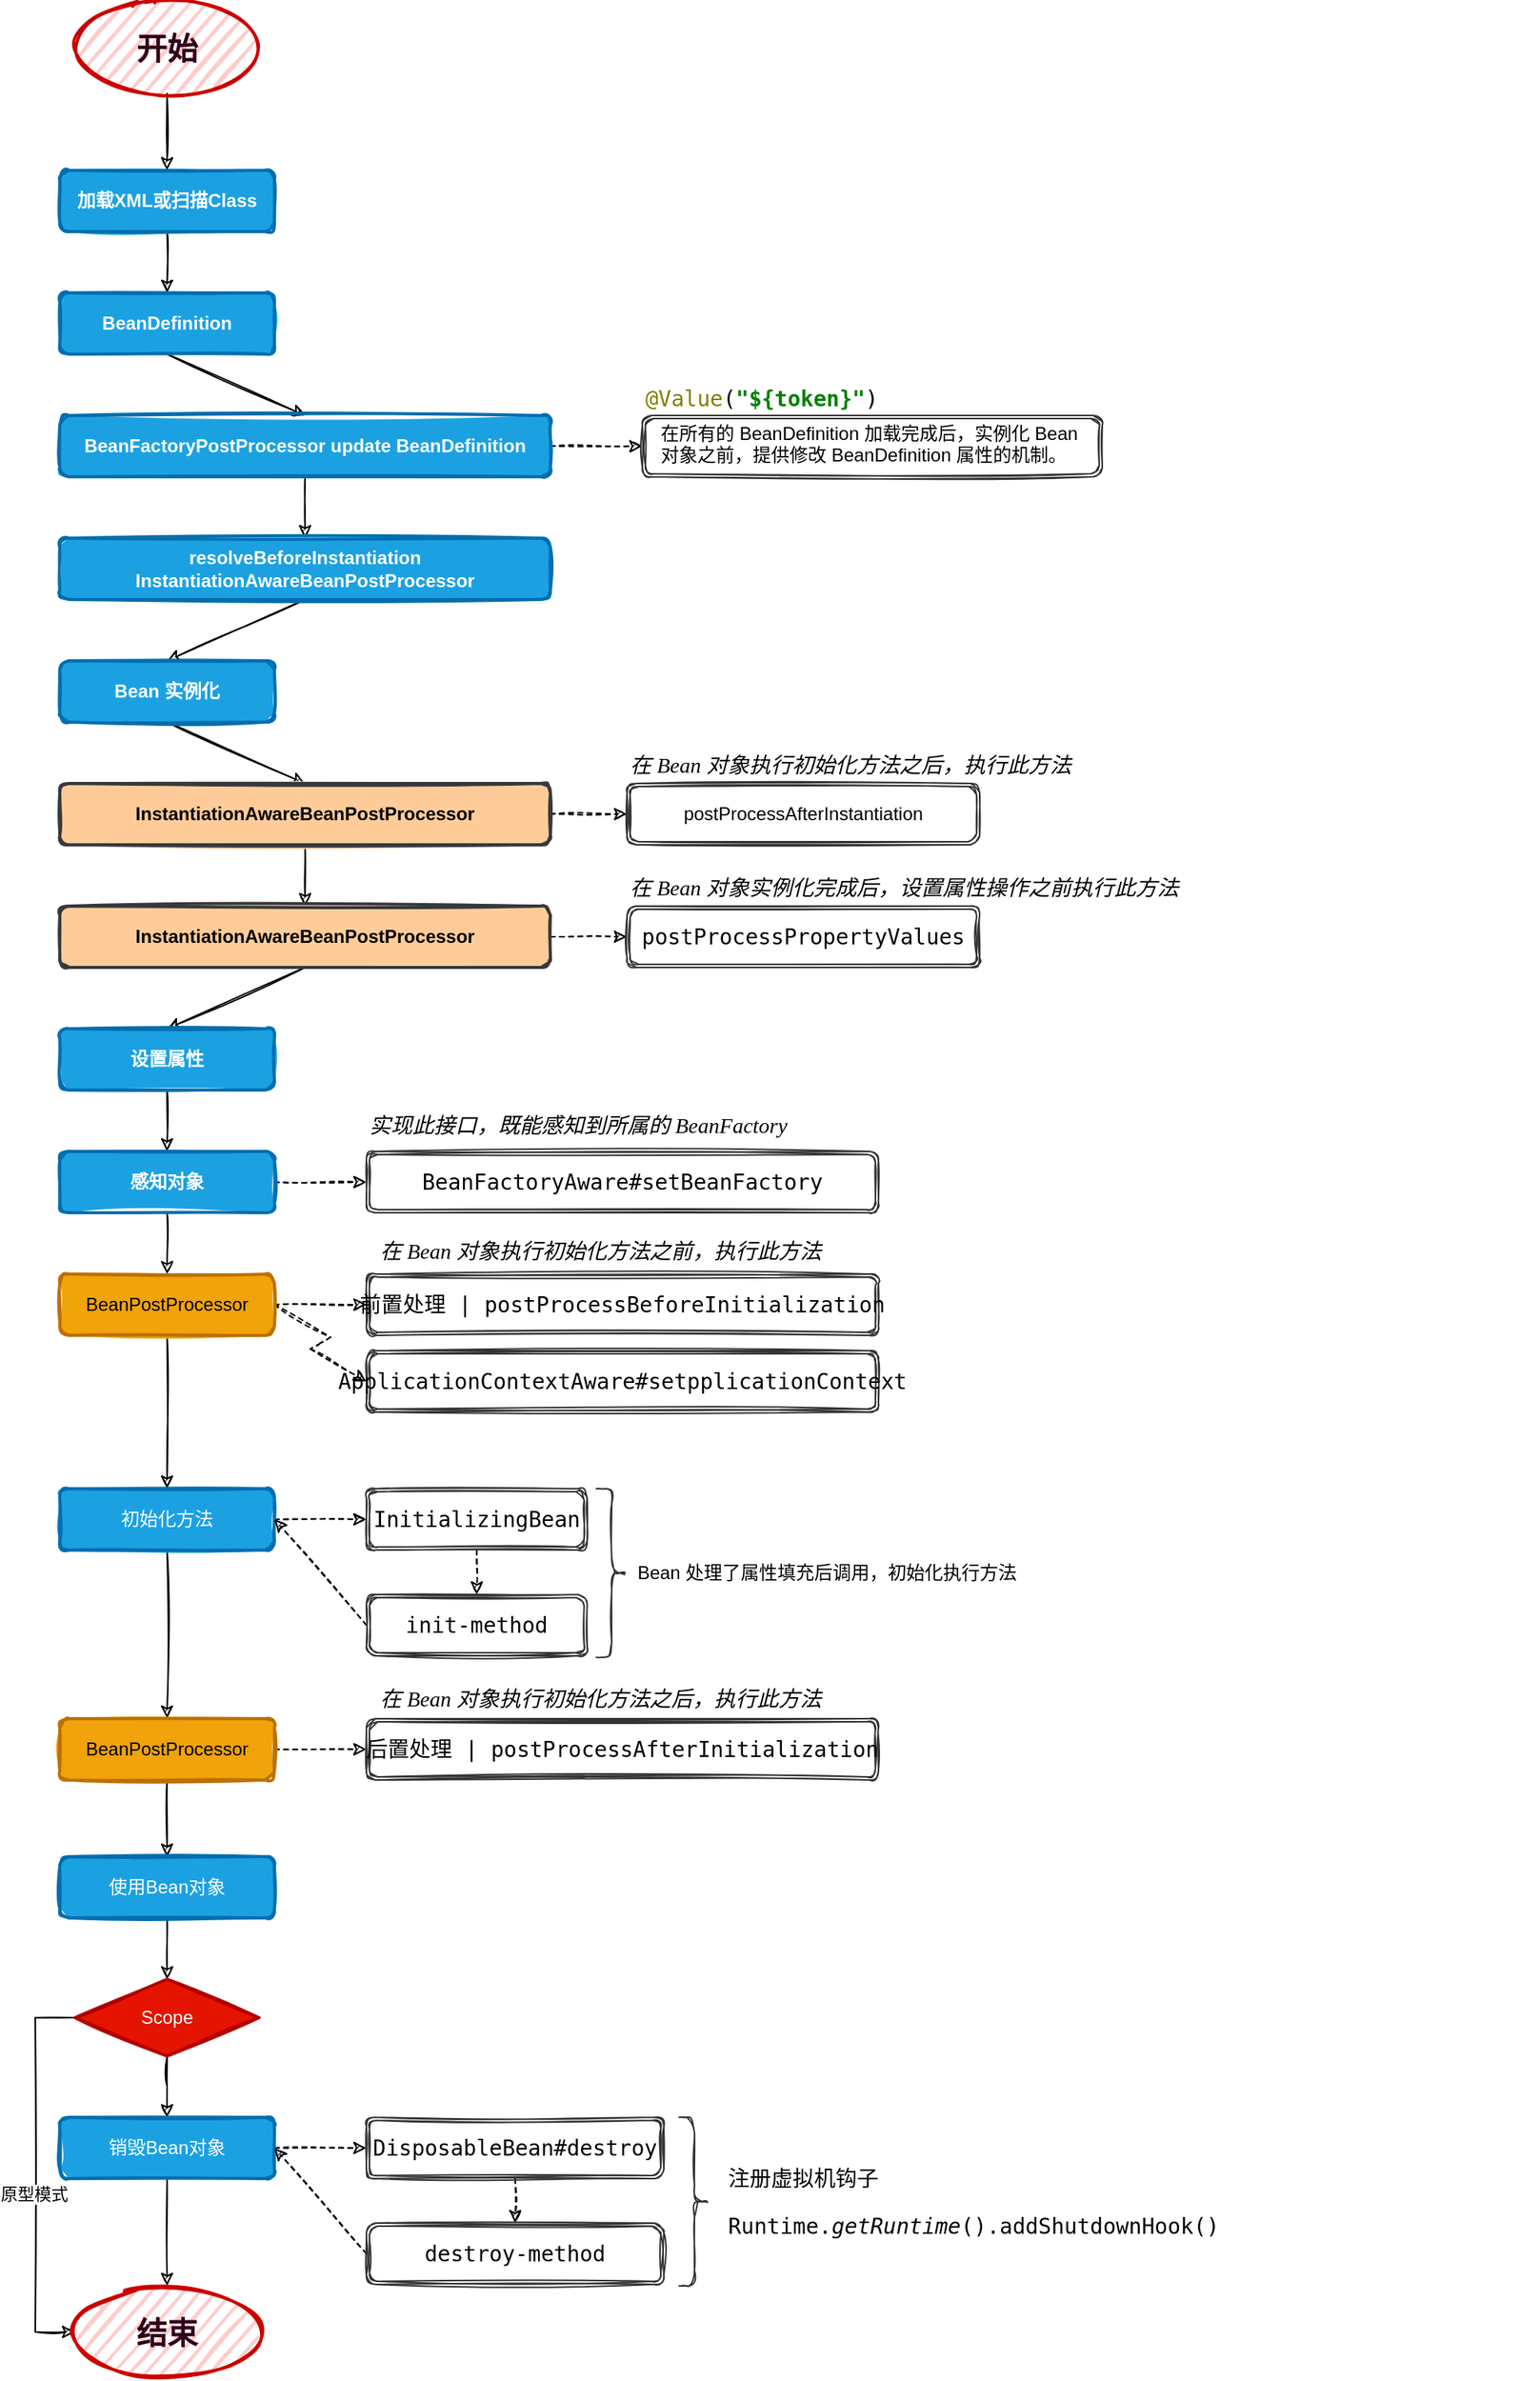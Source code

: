 <mxfile version="14.9.4" type="github">
  <diagram id="LKX4OvRe6VDWAZ0Fz87s" name="第 1 页">
    <mxGraphModel dx="1422" dy="713" grid="1" gridSize="10" guides="1" tooltips="1" connect="1" arrows="1" fold="1" page="1" pageScale="1" pageWidth="827" pageHeight="1169" math="0" shadow="0">
      <root>
        <mxCell id="0" />
        <mxCell id="1" parent="0" />
        <mxCell id="oo5crSJGMGlpb1dWaUvM-6" style="edgeStyle=orthogonalEdgeStyle;rounded=0;sketch=1;orthogonalLoop=1;jettySize=auto;html=1;exitX=0.5;exitY=1;exitDx=0;exitDy=0;entryX=0.5;entryY=0;entryDx=0;entryDy=0;" edge="1" parent="1" source="oo5crSJGMGlpb1dWaUvM-1" target="oo5crSJGMGlpb1dWaUvM-5">
          <mxGeometry relative="1" as="geometry" />
        </mxCell>
        <mxCell id="oo5crSJGMGlpb1dWaUvM-1" value="&lt;b&gt;加载XML或扫描Class&lt;/b&gt;" style="rounded=1;whiteSpace=wrap;html=1;strokeWidth=2;fillWeight=4;hachureGap=8;hachureAngle=45;fillColor=#1ba1e2;sketch=1;fontColor=#ffffff;fillStyle=solid;strokeColor=#006EAF;" vertex="1" parent="1">
          <mxGeometry x="126" y="200" width="140" height="40" as="geometry" />
        </mxCell>
        <mxCell id="oo5crSJGMGlpb1dWaUvM-4" style="edgeStyle=orthogonalEdgeStyle;rounded=0;orthogonalLoop=1;jettySize=auto;html=1;exitX=0.5;exitY=1;exitDx=0;exitDy=0;entryX=0.5;entryY=0;entryDx=0;entryDy=0;sketch=1;" edge="1" parent="1" source="oo5crSJGMGlpb1dWaUvM-2" target="oo5crSJGMGlpb1dWaUvM-1">
          <mxGeometry relative="1" as="geometry" />
        </mxCell>
        <mxCell id="oo5crSJGMGlpb1dWaUvM-2" value="&lt;b&gt;&lt;font style=&quot;font-size: 20px&quot; color=&quot;#33001a&quot;&gt;开始&lt;/font&gt;&lt;/b&gt;" style="ellipse;whiteSpace=wrap;html=1;strokeWidth=2;fillWeight=2;hachureGap=8;fillStyle=dots;sketch=1;shadow=0;strokeColor=#CC0000;fillColor=#FFCCCC;" vertex="1" parent="1">
          <mxGeometry x="136" y="90" width="120" height="60" as="geometry" />
        </mxCell>
        <mxCell id="oo5crSJGMGlpb1dWaUvM-9" style="rounded=0;sketch=1;orthogonalLoop=1;jettySize=auto;html=1;exitX=0.5;exitY=1;exitDx=0;exitDy=0;elbow=vertical;" edge="1" parent="1" source="oo5crSJGMGlpb1dWaUvM-5">
          <mxGeometry relative="1" as="geometry">
            <mxPoint x="286" y="360" as="targetPoint" />
          </mxGeometry>
        </mxCell>
        <mxCell id="oo5crSJGMGlpb1dWaUvM-5" value="&lt;b&gt;BeanDefinition&lt;/b&gt;" style="rounded=1;whiteSpace=wrap;html=1;strokeWidth=2;fillWeight=4;hachureGap=8;hachureAngle=45;fillColor=#1ba1e2;sketch=1;fontColor=#ffffff;fillStyle=solid;strokeColor=#006EAF;" vertex="1" parent="1">
          <mxGeometry x="126" y="280" width="140" height="40" as="geometry" />
        </mxCell>
        <mxCell id="oo5crSJGMGlpb1dWaUvM-13" style="edgeStyle=orthogonalEdgeStyle;rounded=0;sketch=1;orthogonalLoop=1;jettySize=auto;html=1;exitX=1;exitY=0.5;exitDx=0;exitDy=0;entryX=0;entryY=0.5;entryDx=0;entryDy=0;dashed=1;" edge="1" parent="1" source="oo5crSJGMGlpb1dWaUvM-7" target="oo5crSJGMGlpb1dWaUvM-12">
          <mxGeometry relative="1" as="geometry" />
        </mxCell>
        <mxCell id="oo5crSJGMGlpb1dWaUvM-17" style="edgeStyle=orthogonalEdgeStyle;rounded=0;sketch=1;orthogonalLoop=1;jettySize=auto;html=1;exitX=0.5;exitY=1;exitDx=0;exitDy=0;entryX=0.5;entryY=0;entryDx=0;entryDy=0;" edge="1" parent="1" source="oo5crSJGMGlpb1dWaUvM-7" target="oo5crSJGMGlpb1dWaUvM-15">
          <mxGeometry relative="1" as="geometry">
            <mxPoint x="286" y="430" as="targetPoint" />
          </mxGeometry>
        </mxCell>
        <mxCell id="oo5crSJGMGlpb1dWaUvM-7" value="&lt;b&gt;BeanFactoryPostProcessor update BeanDefinition&lt;/b&gt;" style="rounded=1;whiteSpace=wrap;html=1;strokeWidth=2;fillWeight=4;hachureGap=8;hachureAngle=45;fillColor=#1ba1e2;sketch=1;fontColor=#ffffff;fillStyle=solid;strokeColor=#006EAF;" vertex="1" parent="1">
          <mxGeometry x="126" y="360" width="320" height="40" as="geometry" />
        </mxCell>
        <mxCell id="oo5crSJGMGlpb1dWaUvM-10" value="在所有的 BeanDefinition 加载完成后，实例化 Bean 对象之前，提供修改 BeanDefinition 属性的机制。" style="text;whiteSpace=wrap;html=1;" vertex="1" parent="1">
          <mxGeometry x="516" y="358" width="280" height="50" as="geometry" />
        </mxCell>
        <mxCell id="oo5crSJGMGlpb1dWaUvM-11" value="&lt;pre style=&quot;color: rgb(0 , 0 , 0) ; font-size: 10.5pt&quot;&gt;&lt;span style=&quot;&quot;&gt;&lt;span style=&quot;color: rgb(128 , 128 , 0)&quot;&gt;@Value&lt;/span&gt;(&lt;span style=&quot;color: rgb(0 , 128 , 0) ; font-weight: bold&quot;&gt;&quot;${token}&quot;&lt;/span&gt;)&lt;/span&gt;&lt;/pre&gt;" style="text;whiteSpace=wrap;html=1;labelBackgroundColor=none;" vertex="1" parent="1">
          <mxGeometry x="506" y="320" width="160" height="30" as="geometry" />
        </mxCell>
        <mxCell id="oo5crSJGMGlpb1dWaUvM-12" value="" style="shape=ext;double=1;rounded=1;whiteSpace=wrap;html=1;shadow=0;labelBackgroundColor=none;sketch=1;fillColor=none;gradientDirection=south;strokeColor=#333333;" vertex="1" parent="1">
          <mxGeometry x="506" y="360" width="300" height="40" as="geometry" />
        </mxCell>
        <mxCell id="oo5crSJGMGlpb1dWaUvM-20" style="edgeStyle=none;rounded=0;sketch=1;orthogonalLoop=1;jettySize=auto;html=1;exitX=0.5;exitY=1;exitDx=0;exitDy=0;entryX=0.5;entryY=0;entryDx=0;entryDy=0;" edge="1" parent="1" source="oo5crSJGMGlpb1dWaUvM-15" target="oo5crSJGMGlpb1dWaUvM-19">
          <mxGeometry relative="1" as="geometry" />
        </mxCell>
        <mxCell id="oo5crSJGMGlpb1dWaUvM-15" value="&lt;b&gt;resolveBeforeInstantiation&lt;br&gt;InstantiationAwareBeanPostProcessor&lt;/b&gt;" style="rounded=1;whiteSpace=wrap;html=1;strokeWidth=2;fillWeight=4;hachureGap=8;hachureAngle=45;fillColor=#1ba1e2;sketch=1;fontColor=#ffffff;fillStyle=solid;strokeColor=#006EAF;" vertex="1" parent="1">
          <mxGeometry x="126" y="440" width="320" height="40" as="geometry" />
        </mxCell>
        <mxCell id="oo5crSJGMGlpb1dWaUvM-24" style="edgeStyle=none;rounded=0;sketch=1;orthogonalLoop=1;jettySize=auto;html=1;exitX=0.5;exitY=1;exitDx=0;exitDy=0;entryX=0.5;entryY=0;entryDx=0;entryDy=0;" edge="1" parent="1" source="oo5crSJGMGlpb1dWaUvM-19" target="oo5crSJGMGlpb1dWaUvM-21">
          <mxGeometry relative="1" as="geometry" />
        </mxCell>
        <mxCell id="oo5crSJGMGlpb1dWaUvM-19" value="&lt;b&gt;Bean 实例化&lt;/b&gt;" style="rounded=1;whiteSpace=wrap;html=1;strokeWidth=2;fillWeight=4;hachureGap=8;hachureAngle=45;fillColor=#1ba1e2;sketch=1;fontColor=#ffffff;fillStyle=solid;strokeColor=#006EAF;" vertex="1" parent="1">
          <mxGeometry x="126" y="520" width="140" height="40" as="geometry" />
        </mxCell>
        <mxCell id="oo5crSJGMGlpb1dWaUvM-23" style="edgeStyle=none;rounded=0;sketch=1;orthogonalLoop=1;jettySize=auto;html=1;exitX=1;exitY=0.5;exitDx=0;exitDy=0;entryX=0;entryY=0.5;entryDx=0;entryDy=0;dashed=1;" edge="1" parent="1" source="oo5crSJGMGlpb1dWaUvM-21" target="oo5crSJGMGlpb1dWaUvM-22">
          <mxGeometry relative="1" as="geometry" />
        </mxCell>
        <mxCell id="oo5crSJGMGlpb1dWaUvM-27" style="edgeStyle=none;rounded=0;sketch=1;orthogonalLoop=1;jettySize=auto;html=1;exitX=0.5;exitY=1;exitDx=0;exitDy=0;entryX=0.5;entryY=0;entryDx=0;entryDy=0;fontColor=#000000;" edge="1" parent="1" source="oo5crSJGMGlpb1dWaUvM-21" target="oo5crSJGMGlpb1dWaUvM-26">
          <mxGeometry relative="1" as="geometry" />
        </mxCell>
        <mxCell id="oo5crSJGMGlpb1dWaUvM-21" value="&lt;b&gt;InstantiationAwareBeanPostProcessor&lt;/b&gt;" style="rounded=1;whiteSpace=wrap;html=1;strokeWidth=2;fillWeight=4;hachureGap=8;hachureAngle=45;sketch=1;fillStyle=solid;strokeColor=#36393d;fillColor=#ffcc99;" vertex="1" parent="1">
          <mxGeometry x="126" y="600" width="320" height="40" as="geometry" />
        </mxCell>
        <mxCell id="oo5crSJGMGlpb1dWaUvM-22" value="postProcessAfterInstantiation" style="shape=ext;double=1;rounded=1;whiteSpace=wrap;html=1;shadow=0;labelBackgroundColor=none;sketch=1;fillColor=none;gradientDirection=south;strokeColor=#333333;" vertex="1" parent="1">
          <mxGeometry x="496" y="600" width="230" height="40" as="geometry" />
        </mxCell>
        <mxCell id="oo5crSJGMGlpb1dWaUvM-25" value="&lt;pre style=&quot;font-family: 宋体; font-size: 10.5pt;&quot;&gt;&lt;span style=&quot;font-style: italic;&quot;&gt;在 Bean 对象执行初始化方法之后，执行此方法&lt;/span&gt;&lt;/pre&gt;" style="text;whiteSpace=wrap;html=1;labelBackgroundColor=none;fontStyle=0;" vertex="1" parent="1">
          <mxGeometry x="496" y="560" width="320" height="35" as="geometry" />
        </mxCell>
        <mxCell id="oo5crSJGMGlpb1dWaUvM-29" style="edgeStyle=none;rounded=0;sketch=1;orthogonalLoop=1;jettySize=auto;html=1;exitX=1;exitY=0.5;exitDx=0;exitDy=0;entryX=0;entryY=0.5;entryDx=0;entryDy=0;fontColor=#000000;dashed=1;" edge="1" parent="1" source="oo5crSJGMGlpb1dWaUvM-26" target="oo5crSJGMGlpb1dWaUvM-28">
          <mxGeometry relative="1" as="geometry" />
        </mxCell>
        <mxCell id="oo5crSJGMGlpb1dWaUvM-33" style="edgeStyle=none;sketch=1;orthogonalLoop=1;jettySize=auto;html=1;exitX=0.5;exitY=1;exitDx=0;exitDy=0;entryX=0.5;entryY=0;entryDx=0;entryDy=0;fontColor=#000000;rounded=0;" edge="1" parent="1" source="oo5crSJGMGlpb1dWaUvM-26" target="oo5crSJGMGlpb1dWaUvM-32">
          <mxGeometry relative="1" as="geometry" />
        </mxCell>
        <mxCell id="oo5crSJGMGlpb1dWaUvM-26" value="&lt;b&gt;InstantiationAwareBeanPostProcessor&lt;/b&gt;" style="rounded=1;whiteSpace=wrap;html=1;strokeWidth=2;fillWeight=4;hachureGap=8;hachureAngle=45;sketch=1;fillStyle=solid;strokeColor=#36393d;fillColor=#ffcc99;" vertex="1" parent="1">
          <mxGeometry x="126" y="680" width="320" height="40" as="geometry" />
        </mxCell>
        <mxCell id="oo5crSJGMGlpb1dWaUvM-28" value="&lt;pre style=&quot;font-size: 10.5pt&quot;&gt;postProcessPropertyValues&lt;/pre&gt;" style="shape=ext;double=1;rounded=1;whiteSpace=wrap;html=1;shadow=0;labelBackgroundColor=none;sketch=1;fillColor=none;gradientDirection=south;strokeColor=#333333;" vertex="1" parent="1">
          <mxGeometry x="496" y="680" width="230" height="40" as="geometry" />
        </mxCell>
        <mxCell id="oo5crSJGMGlpb1dWaUvM-30" value="&lt;pre style=&quot;font-family: 宋体; font-size: 10.5pt;&quot;&gt;&lt;span style=&quot;font-style: italic;&quot;&gt;在 Bean 对象实例化完成后，设置属性操作之前执行此方法&lt;/span&gt;&lt;/pre&gt;" style="text;whiteSpace=wrap;html=1;labelBackgroundColor=none;" vertex="1" parent="1">
          <mxGeometry x="496" y="640" width="390" height="40" as="geometry" />
        </mxCell>
        <mxCell id="oo5crSJGMGlpb1dWaUvM-38" style="edgeStyle=none;rounded=0;sketch=1;orthogonalLoop=1;jettySize=auto;html=1;exitX=0.5;exitY=1;exitDx=0;exitDy=0;entryX=0.5;entryY=0;entryDx=0;entryDy=0;fontColor=#000000;" edge="1" parent="1" source="oo5crSJGMGlpb1dWaUvM-32" target="oo5crSJGMGlpb1dWaUvM-34">
          <mxGeometry relative="1" as="geometry" />
        </mxCell>
        <mxCell id="oo5crSJGMGlpb1dWaUvM-32" value="&lt;b&gt;设置属性&lt;/b&gt;" style="rounded=1;whiteSpace=wrap;html=1;strokeWidth=2;fillWeight=4;hachureGap=8;hachureAngle=45;fillColor=#1ba1e2;sketch=1;fontColor=#ffffff;fillStyle=solid;strokeColor=#006EAF;" vertex="1" parent="1">
          <mxGeometry x="126" y="760" width="140" height="40" as="geometry" />
        </mxCell>
        <mxCell id="oo5crSJGMGlpb1dWaUvM-37" style="edgeStyle=none;rounded=0;sketch=1;orthogonalLoop=1;jettySize=auto;html=1;exitX=1;exitY=0.5;exitDx=0;exitDy=0;entryX=0;entryY=0.5;entryDx=0;entryDy=0;fontColor=#000000;dashed=1;" edge="1" parent="1" source="oo5crSJGMGlpb1dWaUvM-34" target="oo5crSJGMGlpb1dWaUvM-36">
          <mxGeometry relative="1" as="geometry" />
        </mxCell>
        <mxCell id="oo5crSJGMGlpb1dWaUvM-47" style="edgeStyle=none;rounded=0;sketch=1;orthogonalLoop=1;jettySize=auto;html=1;exitX=0.5;exitY=1;exitDx=0;exitDy=0;fontColor=#FFFFFF;" edge="1" parent="1" source="oo5crSJGMGlpb1dWaUvM-34" target="oo5crSJGMGlpb1dWaUvM-41">
          <mxGeometry relative="1" as="geometry" />
        </mxCell>
        <mxCell id="oo5crSJGMGlpb1dWaUvM-34" value="&lt;b&gt;感知对象&lt;/b&gt;" style="rounded=1;whiteSpace=wrap;html=1;strokeWidth=2;fillWeight=4;hachureGap=8;hachureAngle=45;fillColor=#1ba1e2;sketch=1;fontColor=#ffffff;fillStyle=solid;strokeColor=#006EAF;" vertex="1" parent="1">
          <mxGeometry x="126" y="840" width="140" height="40" as="geometry" />
        </mxCell>
        <mxCell id="oo5crSJGMGlpb1dWaUvM-36" value="&lt;pre style=&quot;font-size: 14px&quot;&gt;&lt;font style=&quot;font-size: 14px&quot;&gt;BeanFactoryAware#&lt;/font&gt;setBeanFactory&lt;span style=&quot;background-color: rgb(255 , 255 , 255)&quot;&gt;&lt;br&gt;&lt;/span&gt;&lt;/pre&gt;" style="shape=ext;double=1;rounded=1;whiteSpace=wrap;html=1;shadow=0;labelBackgroundColor=none;sketch=1;fillColor=none;gradientDirection=south;strokeColor=#333333;" vertex="1" parent="1">
          <mxGeometry x="326" y="840" width="334" height="40" as="geometry" />
        </mxCell>
        <mxCell id="oo5crSJGMGlpb1dWaUvM-40" value="&lt;pre style=&quot;font-family: 宋体; font-size: 10.5pt;&quot;&gt;&lt;span style=&quot;font-style: italic;&quot;&gt;实现此接口，既能感知到所属的 BeanFactory&lt;/span&gt;&lt;/pre&gt;" style="text;whiteSpace=wrap;html=1;labelBackgroundColor=none;labelBorderColor=none;" vertex="1" parent="1">
          <mxGeometry x="326" y="795" width="310" height="60" as="geometry" />
        </mxCell>
        <mxCell id="oo5crSJGMGlpb1dWaUvM-46" style="edgeStyle=none;rounded=0;sketch=1;orthogonalLoop=1;jettySize=auto;html=1;exitX=1;exitY=0.5;exitDx=0;exitDy=0;entryX=0;entryY=0.5;entryDx=0;entryDy=0;dashed=1;fontColor=#FFFFFF;" edge="1" parent="1" source="oo5crSJGMGlpb1dWaUvM-41" target="oo5crSJGMGlpb1dWaUvM-45">
          <mxGeometry relative="1" as="geometry" />
        </mxCell>
        <mxCell id="oo5crSJGMGlpb1dWaUvM-53" style="edgeStyle=isometricEdgeStyle;rounded=0;sketch=1;orthogonalLoop=1;jettySize=auto;html=1;exitX=1;exitY=0.5;exitDx=0;exitDy=0;entryX=0;entryY=0.5;entryDx=0;entryDy=0;dashed=1;fontColor=#FFFFFF;elbow=vertical;" edge="1" parent="1" source="oo5crSJGMGlpb1dWaUvM-41" target="oo5crSJGMGlpb1dWaUvM-52">
          <mxGeometry relative="1" as="geometry" />
        </mxCell>
        <mxCell id="oo5crSJGMGlpb1dWaUvM-57" style="rounded=0;sketch=1;orthogonalLoop=1;jettySize=auto;html=1;exitX=0.5;exitY=1;exitDx=0;exitDy=0;entryX=0.5;entryY=0;entryDx=0;entryDy=0;fontColor=#000000;" edge="1" parent="1" source="oo5crSJGMGlpb1dWaUvM-41" target="oo5crSJGMGlpb1dWaUvM-48">
          <mxGeometry relative="1" as="geometry" />
        </mxCell>
        <mxCell id="oo5crSJGMGlpb1dWaUvM-41" value="&lt;span style=&quot;text-align: left;&quot;&gt;BeanPostProcessor&lt;/span&gt;" style="rounded=1;whiteSpace=wrap;html=1;strokeWidth=2;fillWeight=4;hachureGap=8;hachureAngle=45;fillColor=#f0a30a;sketch=1;fillStyle=solid;strokeColor=#BD7000;fontColor=#000000;" vertex="1" parent="1">
          <mxGeometry x="126" y="920" width="140" height="40" as="geometry" />
        </mxCell>
        <mxCell id="oo5crSJGMGlpb1dWaUvM-45" value="&lt;pre style=&quot;font-size: 14px&quot;&gt;前置处理 | postProcessBeforeInitialization&lt;/pre&gt;" style="shape=ext;double=1;rounded=1;whiteSpace=wrap;html=1;shadow=0;labelBackgroundColor=none;sketch=1;fillColor=none;gradientDirection=south;strokeColor=#333333;" vertex="1" parent="1">
          <mxGeometry x="326" y="920" width="334" height="40" as="geometry" />
        </mxCell>
        <mxCell id="oo5crSJGMGlpb1dWaUvM-58" style="edgeStyle=none;rounded=0;sketch=1;orthogonalLoop=1;jettySize=auto;html=1;exitX=0.5;exitY=1;exitDx=0;exitDy=0;entryX=0.5;entryY=0;entryDx=0;entryDy=0;fontColor=#000000;" edge="1" parent="1" source="oo5crSJGMGlpb1dWaUvM-48" target="oo5crSJGMGlpb1dWaUvM-49">
          <mxGeometry relative="1" as="geometry" />
        </mxCell>
        <mxCell id="oo5crSJGMGlpb1dWaUvM-64" style="edgeStyle=none;rounded=0;sketch=1;orthogonalLoop=1;jettySize=auto;html=1;exitX=1;exitY=0.5;exitDx=0;exitDy=0;entryX=0;entryY=0.5;entryDx=0;entryDy=0;fontColor=#000000;dashed=1;" edge="1" parent="1" source="oo5crSJGMGlpb1dWaUvM-48" target="oo5crSJGMGlpb1dWaUvM-59">
          <mxGeometry relative="1" as="geometry" />
        </mxCell>
        <mxCell id="oo5crSJGMGlpb1dWaUvM-48" value="&lt;div style=&quot;text-align: left&quot;&gt;&lt;span&gt;初始化方法&lt;/span&gt;&lt;/div&gt;" style="rounded=1;whiteSpace=wrap;html=1;strokeWidth=2;fillWeight=4;hachureGap=8;hachureAngle=45;fillColor=#1ba1e2;sketch=1;fillStyle=solid;strokeColor=#006EAF;fontColor=#FFFFFF;" vertex="1" parent="1">
          <mxGeometry x="126" y="1060" width="140" height="40" as="geometry" />
        </mxCell>
        <mxCell id="oo5crSJGMGlpb1dWaUvM-51" style="edgeStyle=none;rounded=0;sketch=1;orthogonalLoop=1;jettySize=auto;html=1;exitX=1;exitY=0.5;exitDx=0;exitDy=0;entryX=0;entryY=0.5;entryDx=0;entryDy=0;fontColor=#FFFFFF;dashed=1;" edge="1" parent="1" source="oo5crSJGMGlpb1dWaUvM-49" target="oo5crSJGMGlpb1dWaUvM-50">
          <mxGeometry relative="1" as="geometry" />
        </mxCell>
        <mxCell id="oo5crSJGMGlpb1dWaUvM-70" style="edgeStyle=none;rounded=0;sketch=1;orthogonalLoop=1;jettySize=auto;html=1;exitX=0.5;exitY=1;exitDx=0;exitDy=0;entryX=0.5;entryY=0;entryDx=0;entryDy=0;fontColor=#000000;" edge="1" parent="1" source="oo5crSJGMGlpb1dWaUvM-49" target="oo5crSJGMGlpb1dWaUvM-69">
          <mxGeometry relative="1" as="geometry" />
        </mxCell>
        <mxCell id="oo5crSJGMGlpb1dWaUvM-49" value="&lt;span style=&quot;text-align: left;&quot;&gt;BeanPostProcessor&lt;/span&gt;" style="rounded=1;whiteSpace=wrap;html=1;strokeWidth=2;fillWeight=4;hachureGap=8;hachureAngle=45;fillColor=#f0a30a;sketch=1;fillStyle=solid;strokeColor=#BD7000;fontColor=#000000;" vertex="1" parent="1">
          <mxGeometry x="126" y="1210" width="140" height="40" as="geometry" />
        </mxCell>
        <mxCell id="oo5crSJGMGlpb1dWaUvM-50" value="&lt;pre style=&quot;font-size: 14px&quot;&gt;后置处理 | postProcessAfterInitialization&lt;/pre&gt;" style="shape=ext;double=1;rounded=1;whiteSpace=wrap;html=1;shadow=0;labelBackgroundColor=none;sketch=1;fillColor=none;gradientDirection=south;strokeColor=#333333;" vertex="1" parent="1">
          <mxGeometry x="326" y="1210" width="334" height="40" as="geometry" />
        </mxCell>
        <mxCell id="oo5crSJGMGlpb1dWaUvM-52" value="&lt;pre style=&quot;font-size: 14px&quot;&gt;&lt;pre style=&quot;text-align: left ; font-size: 10.5pt&quot;&gt;ApplicationContextAware#setpplicationContext&lt;/pre&gt;&lt;/pre&gt;" style="shape=ext;double=1;rounded=1;whiteSpace=wrap;html=1;shadow=0;labelBackgroundColor=none;sketch=1;fillColor=none;gradientDirection=south;strokeColor=#333333;" vertex="1" parent="1">
          <mxGeometry x="326" y="970" width="334" height="40" as="geometry" />
        </mxCell>
        <mxCell id="oo5crSJGMGlpb1dWaUvM-54" value="&lt;pre style=&quot;background-color: #ffffff ; color: #000000 ; font-family: &amp;#34;宋体&amp;#34; ; font-size: 10.5pt&quot;&gt;&lt;br&gt;&lt;/pre&gt;" style="text;whiteSpace=wrap;html=1;fontColor=#FFFFFF;" vertex="1" parent="1">
          <mxGeometry x="840" y="930" width="250" height="60" as="geometry" />
        </mxCell>
        <mxCell id="oo5crSJGMGlpb1dWaUvM-55" value="&lt;pre style=&quot;font-family: 宋体; font-size: 10.5pt;&quot;&gt;&lt;span style=&quot;font-style: italic;&quot;&gt;在 Bean 对象执行初始化方法之前，执行此方法&lt;/span&gt;&lt;/pre&gt;" style="text;whiteSpace=wrap;html=1;labelBackgroundColor=none;" vertex="1" parent="1">
          <mxGeometry x="333" y="877" width="320" height="60" as="geometry" />
        </mxCell>
        <mxCell id="oo5crSJGMGlpb1dWaUvM-56" value="&lt;pre style=&quot;font-family: 宋体; font-size: 10.5pt;&quot;&gt;&lt;span style=&quot;font-style: italic;&quot;&gt;在 Bean 对象执行初始化方法之后，执行此方法&lt;/span&gt;&lt;/pre&gt;" style="text;whiteSpace=wrap;html=1;labelBackgroundColor=none;" vertex="1" parent="1">
          <mxGeometry x="333" y="1169" width="320" height="60" as="geometry" />
        </mxCell>
        <mxCell id="oo5crSJGMGlpb1dWaUvM-63" style="edgeStyle=none;rounded=0;sketch=1;orthogonalLoop=1;jettySize=auto;html=1;exitX=0.5;exitY=1;exitDx=0;exitDy=0;entryX=0.5;entryY=0;entryDx=0;entryDy=0;fontColor=#000000;dashed=1;" edge="1" parent="1" source="oo5crSJGMGlpb1dWaUvM-59" target="oo5crSJGMGlpb1dWaUvM-62">
          <mxGeometry relative="1" as="geometry" />
        </mxCell>
        <mxCell id="oo5crSJGMGlpb1dWaUvM-59" value="&lt;pre style=&quot;font-size: 14px&quot;&gt;&lt;pre style=&quot;text-align: left ; font-size: 10.5pt&quot;&gt;&lt;pre style=&quot;font-size: 10.5pt&quot;&gt;InitializingBean&lt;/pre&gt;&lt;/pre&gt;&lt;/pre&gt;" style="shape=ext;double=1;rounded=1;whiteSpace=wrap;html=1;shadow=0;labelBackgroundColor=none;sketch=1;fillColor=none;gradientDirection=south;strokeColor=#333333;" vertex="1" parent="1">
          <mxGeometry x="326" y="1060" width="144" height="40" as="geometry" />
        </mxCell>
        <mxCell id="oo5crSJGMGlpb1dWaUvM-65" style="edgeStyle=none;rounded=0;sketch=1;orthogonalLoop=1;jettySize=auto;html=1;exitX=0;exitY=0.5;exitDx=0;exitDy=0;entryX=1;entryY=0.5;entryDx=0;entryDy=0;fontColor=#000000;dashed=1;" edge="1" parent="1" source="oo5crSJGMGlpb1dWaUvM-62" target="oo5crSJGMGlpb1dWaUvM-48">
          <mxGeometry relative="1" as="geometry" />
        </mxCell>
        <mxCell id="oo5crSJGMGlpb1dWaUvM-62" value="&lt;pre style=&quot;font-size: 14px&quot;&gt;&lt;pre style=&quot;text-align: left ; font-size: 10.5pt&quot;&gt;&lt;pre style=&quot;font-size: 10.5pt&quot;&gt;init-method&lt;/pre&gt;&lt;/pre&gt;&lt;/pre&gt;" style="shape=ext;double=1;rounded=1;whiteSpace=wrap;html=1;shadow=0;labelBackgroundColor=none;sketch=1;fillColor=none;gradientDirection=south;strokeColor=#333333;" vertex="1" parent="1">
          <mxGeometry x="326" y="1129" width="144" height="40" as="geometry" />
        </mxCell>
        <mxCell id="oo5crSJGMGlpb1dWaUvM-66" value="" style="shape=curlyBracket;whiteSpace=wrap;html=1;rounded=1;flipH=1;shadow=0;labelBackgroundColor=none;sketch=1;fontColor=#000000;strokeColor=#333333;fillColor=#009999;gradientDirection=south;" vertex="1" parent="1">
          <mxGeometry x="476" y="1060" width="20" height="110" as="geometry" />
        </mxCell>
        <mxCell id="oo5crSJGMGlpb1dWaUvM-68" value="Bean 处理了属性填充后调用，初始化执行方法" style="text;html=1;align=center;verticalAlign=middle;resizable=0;points=[];autosize=1;strokeColor=none;fontColor=#000000;" vertex="1" parent="1">
          <mxGeometry x="496" y="1105" width="260" height="20" as="geometry" />
        </mxCell>
        <mxCell id="oo5crSJGMGlpb1dWaUvM-72" style="edgeStyle=none;rounded=0;sketch=1;orthogonalLoop=1;jettySize=auto;html=1;exitX=0.5;exitY=1;exitDx=0;exitDy=0;entryX=0.5;entryY=0;entryDx=0;entryDy=0;fontColor=#000000;" edge="1" parent="1" source="oo5crSJGMGlpb1dWaUvM-69" target="oo5crSJGMGlpb1dWaUvM-71">
          <mxGeometry relative="1" as="geometry" />
        </mxCell>
        <mxCell id="oo5crSJGMGlpb1dWaUvM-69" value="&lt;div style=&quot;text-align: left&quot;&gt;使用Bean对象&lt;/div&gt;" style="rounded=1;whiteSpace=wrap;html=1;strokeWidth=2;fillWeight=4;hachureGap=8;hachureAngle=45;fillColor=#1ba1e2;sketch=1;fillStyle=solid;strokeColor=#006EAF;fontColor=#FFFFFF;" vertex="1" parent="1">
          <mxGeometry x="126" y="1300" width="140" height="40" as="geometry" />
        </mxCell>
        <mxCell id="oo5crSJGMGlpb1dWaUvM-74" style="edgeStyle=none;rounded=0;sketch=1;orthogonalLoop=1;jettySize=auto;html=1;exitX=0.5;exitY=1;exitDx=0;exitDy=0;entryX=0.5;entryY=0;entryDx=0;entryDy=0;fontColor=#000000;" edge="1" parent="1" source="oo5crSJGMGlpb1dWaUvM-71" target="oo5crSJGMGlpb1dWaUvM-73">
          <mxGeometry relative="1" as="geometry">
            <Array as="points">
              <mxPoint x="196" y="1450" />
            </Array>
          </mxGeometry>
        </mxCell>
        <object label="" 原型模式="" id="oo5crSJGMGlpb1dWaUvM-88">
          <mxCell style="edgeStyle=elbowEdgeStyle;rounded=0;sketch=1;orthogonalLoop=1;jettySize=auto;html=1;exitX=0;exitY=0.5;exitDx=0;exitDy=0;entryX=0;entryY=0.5;entryDx=0;entryDy=0;fontColor=#000000;elbow=vertical;" edge="1" parent="1" source="oo5crSJGMGlpb1dWaUvM-71" target="oo5crSJGMGlpb1dWaUvM-86">
            <mxGeometry relative="1" as="geometry">
              <Array as="points">
                <mxPoint x="110" y="1508" />
              </Array>
            </mxGeometry>
          </mxCell>
        </object>
        <mxCell id="oo5crSJGMGlpb1dWaUvM-89" value="原型模式" style="edgeLabel;html=1;align=center;verticalAlign=middle;resizable=0;points=[];fontColor=#000000;" vertex="1" connectable="0" parent="oo5crSJGMGlpb1dWaUvM-88">
          <mxGeometry x="0.097" y="-1" relative="1" as="geometry">
            <mxPoint as="offset" />
          </mxGeometry>
        </mxCell>
        <mxCell id="oo5crSJGMGlpb1dWaUvM-71" value="Scope" style="rhombus;whiteSpace=wrap;html=1;strokeWidth=2;fillWeight=-1;hachureGap=8;fillStyle=solid;sketch=1;shadow=0;labelBackgroundColor=none;fillColor=#e51400;strokeColor=#B20000;fontColor=#ffffff;" vertex="1" parent="1">
          <mxGeometry x="136" y="1380" width="120" height="50" as="geometry" />
        </mxCell>
        <mxCell id="oo5crSJGMGlpb1dWaUvM-82" style="edgeStyle=none;rounded=0;sketch=1;orthogonalLoop=1;jettySize=auto;html=1;exitX=1;exitY=0.5;exitDx=0;exitDy=0;entryX=0;entryY=0.5;entryDx=0;entryDy=0;fontColor=#000000;dashed=1;" edge="1" parent="1" source="oo5crSJGMGlpb1dWaUvM-73" target="oo5crSJGMGlpb1dWaUvM-77">
          <mxGeometry relative="1" as="geometry" />
        </mxCell>
        <mxCell id="oo5crSJGMGlpb1dWaUvM-87" style="edgeStyle=none;rounded=0;sketch=1;orthogonalLoop=1;jettySize=auto;html=1;exitX=0.5;exitY=1;exitDx=0;exitDy=0;entryX=0.5;entryY=0;entryDx=0;entryDy=0;fontColor=#000000;" edge="1" parent="1" source="oo5crSJGMGlpb1dWaUvM-73" target="oo5crSJGMGlpb1dWaUvM-86">
          <mxGeometry relative="1" as="geometry" />
        </mxCell>
        <mxCell id="oo5crSJGMGlpb1dWaUvM-73" value="&lt;div style=&quot;text-align: left&quot;&gt;销毁Bean对象&lt;/div&gt;" style="rounded=1;whiteSpace=wrap;html=1;strokeWidth=2;fillWeight=4;hachureGap=8;hachureAngle=45;fillColor=#1ba1e2;sketch=1;fillStyle=solid;strokeColor=#006EAF;fontColor=#FFFFFF;" vertex="1" parent="1">
          <mxGeometry x="126" y="1470" width="140" height="40" as="geometry" />
        </mxCell>
        <mxCell id="oo5crSJGMGlpb1dWaUvM-76" style="edgeStyle=none;rounded=0;sketch=1;orthogonalLoop=1;jettySize=auto;html=1;exitX=0.5;exitY=1;exitDx=0;exitDy=0;entryX=0.5;entryY=0;entryDx=0;entryDy=0;fontColor=#000000;dashed=1;" edge="1" parent="1" source="oo5crSJGMGlpb1dWaUvM-77" target="oo5crSJGMGlpb1dWaUvM-79">
          <mxGeometry relative="1" as="geometry" />
        </mxCell>
        <mxCell id="oo5crSJGMGlpb1dWaUvM-77" value="&lt;pre style=&quot;font-size: 14px&quot;&gt;&lt;pre style=&quot;text-align: left ; font-size: 10.5pt&quot;&gt;&lt;pre style=&quot;font-size: 10.5pt&quot;&gt;&lt;pre style=&quot;font-size: 10.5pt&quot;&gt;DisposableBean#destroy&lt;/pre&gt;&lt;/pre&gt;&lt;/pre&gt;&lt;/pre&gt;" style="shape=ext;double=1;rounded=1;whiteSpace=wrap;html=1;shadow=0;labelBackgroundColor=none;sketch=1;fillColor=none;gradientDirection=south;strokeColor=#333333;" vertex="1" parent="1">
          <mxGeometry x="326" y="1470" width="194" height="40" as="geometry" />
        </mxCell>
        <mxCell id="oo5crSJGMGlpb1dWaUvM-83" style="edgeStyle=none;rounded=0;sketch=1;orthogonalLoop=1;jettySize=auto;html=1;exitX=0;exitY=0.5;exitDx=0;exitDy=0;entryX=1;entryY=0.5;entryDx=0;entryDy=0;fontColor=#000000;dashed=1;" edge="1" parent="1" source="oo5crSJGMGlpb1dWaUvM-79" target="oo5crSJGMGlpb1dWaUvM-73">
          <mxGeometry relative="1" as="geometry" />
        </mxCell>
        <mxCell id="oo5crSJGMGlpb1dWaUvM-79" value="&lt;pre style=&quot;font-size: 14px&quot;&gt;&lt;pre style=&quot;text-align: left ; font-size: 10.5pt&quot;&gt;&lt;pre style=&quot;font-size: 10.5pt&quot;&gt;destroy-method&lt;/pre&gt;&lt;/pre&gt;&lt;/pre&gt;" style="shape=ext;double=1;rounded=1;whiteSpace=wrap;html=1;shadow=0;labelBackgroundColor=none;sketch=1;fillColor=none;gradientDirection=south;strokeColor=#333333;" vertex="1" parent="1">
          <mxGeometry x="326" y="1539" width="194" height="40" as="geometry" />
        </mxCell>
        <mxCell id="oo5crSJGMGlpb1dWaUvM-80" value="" style="shape=curlyBracket;whiteSpace=wrap;html=1;rounded=1;flipH=1;shadow=0;labelBackgroundColor=none;sketch=1;fontColor=#000000;strokeColor=#333333;fillColor=#009999;gradientDirection=south;" vertex="1" parent="1">
          <mxGeometry x="530" y="1470" width="20" height="110" as="geometry" />
        </mxCell>
        <mxCell id="oo5crSJGMGlpb1dWaUvM-84" value="&lt;pre style=&quot;font-size: 10.5pt&quot;&gt;注册虚拟机钩子&lt;/pre&gt;&lt;pre style=&quot;font-size: 10.5pt&quot;&gt;Runtime.&lt;span style=&quot;font-style: italic&quot;&gt;getRuntime&lt;/span&gt;().addShutdownHook()&lt;/pre&gt;" style="text;html=1;align=left;verticalAlign=middle;resizable=0;points=[];autosize=1;strokeColor=none;fontColor=#000000;" vertex="1" parent="1">
          <mxGeometry x="560" y="1485" width="280" height="80" as="geometry" />
        </mxCell>
        <mxCell id="oo5crSJGMGlpb1dWaUvM-86" value="&lt;font color=&quot;#33001a&quot;&gt;&lt;span style=&quot;font-size: 20px&quot;&gt;&lt;b&gt;结束&lt;/b&gt;&lt;/span&gt;&lt;/font&gt;" style="ellipse;whiteSpace=wrap;html=1;strokeWidth=2;fillWeight=2;hachureGap=8;fillStyle=dots;sketch=1;shadow=0;strokeColor=#CC0000;fillColor=#FFCCCC;" vertex="1" parent="1">
          <mxGeometry x="136" y="1580" width="120" height="60" as="geometry" />
        </mxCell>
      </root>
    </mxGraphModel>
  </diagram>
</mxfile>
